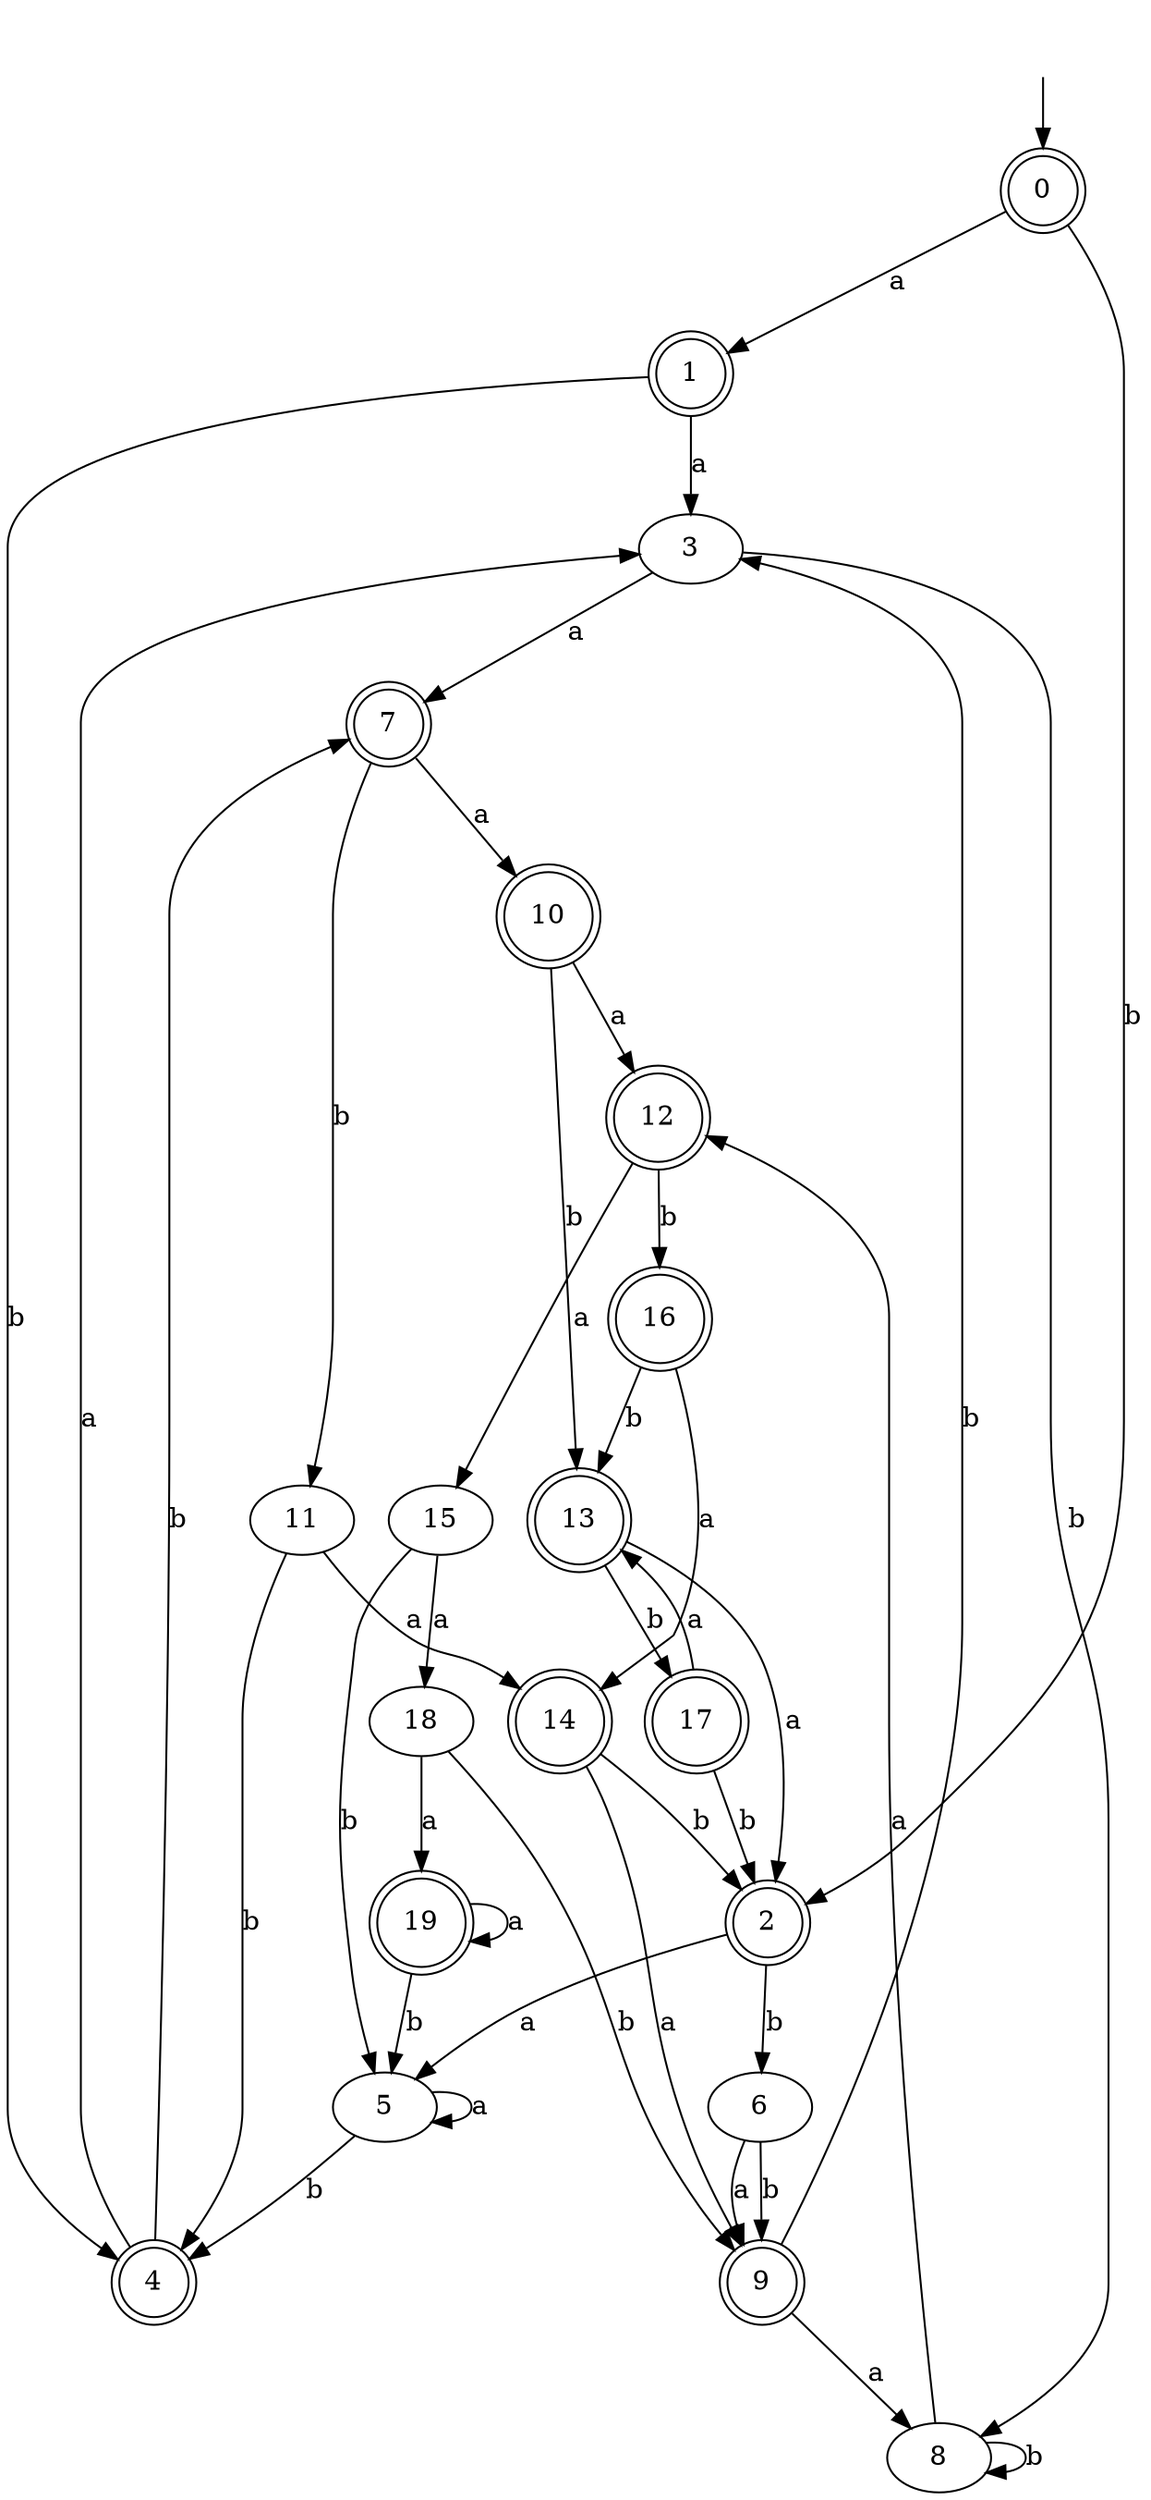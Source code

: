 digraph RandomDFA {
  __start0 [label="", shape=none];
  __start0 -> 0 [label=""];
  0 [shape=circle] [shape=doublecircle]
  0 -> 1 [label="a"]
  0 -> 2 [label="b"]
  1 [shape=doublecircle]
  1 -> 3 [label="a"]
  1 -> 4 [label="b"]
  2 [shape=doublecircle]
  2 -> 5 [label="a"]
  2 -> 6 [label="b"]
  3
  3 -> 7 [label="a"]
  3 -> 8 [label="b"]
  4 [shape=doublecircle]
  4 -> 3 [label="a"]
  4 -> 7 [label="b"]
  5
  5 -> 5 [label="a"]
  5 -> 4 [label="b"]
  6
  6 -> 9 [label="a"]
  6 -> 9 [label="b"]
  7 [shape=doublecircle]
  7 -> 10 [label="a"]
  7 -> 11 [label="b"]
  8
  8 -> 12 [label="a"]
  8 -> 8 [label="b"]
  9 [shape=doublecircle]
  9 -> 8 [label="a"]
  9 -> 3 [label="b"]
  10 [shape=doublecircle]
  10 -> 12 [label="a"]
  10 -> 13 [label="b"]
  11
  11 -> 14 [label="a"]
  11 -> 4 [label="b"]
  12 [shape=doublecircle]
  12 -> 15 [label="a"]
  12 -> 16 [label="b"]
  13 [shape=doublecircle]
  13 -> 2 [label="a"]
  13 -> 17 [label="b"]
  14 [shape=doublecircle]
  14 -> 9 [label="a"]
  14 -> 2 [label="b"]
  15
  15 -> 18 [label="a"]
  15 -> 5 [label="b"]
  16 [shape=doublecircle]
  16 -> 14 [label="a"]
  16 -> 13 [label="b"]
  17 [shape=doublecircle]
  17 -> 13 [label="a"]
  17 -> 2 [label="b"]
  18
  18 -> 19 [label="a"]
  18 -> 9 [label="b"]
  19 [shape=doublecircle]
  19 -> 19 [label="a"]
  19 -> 5 [label="b"]
}
